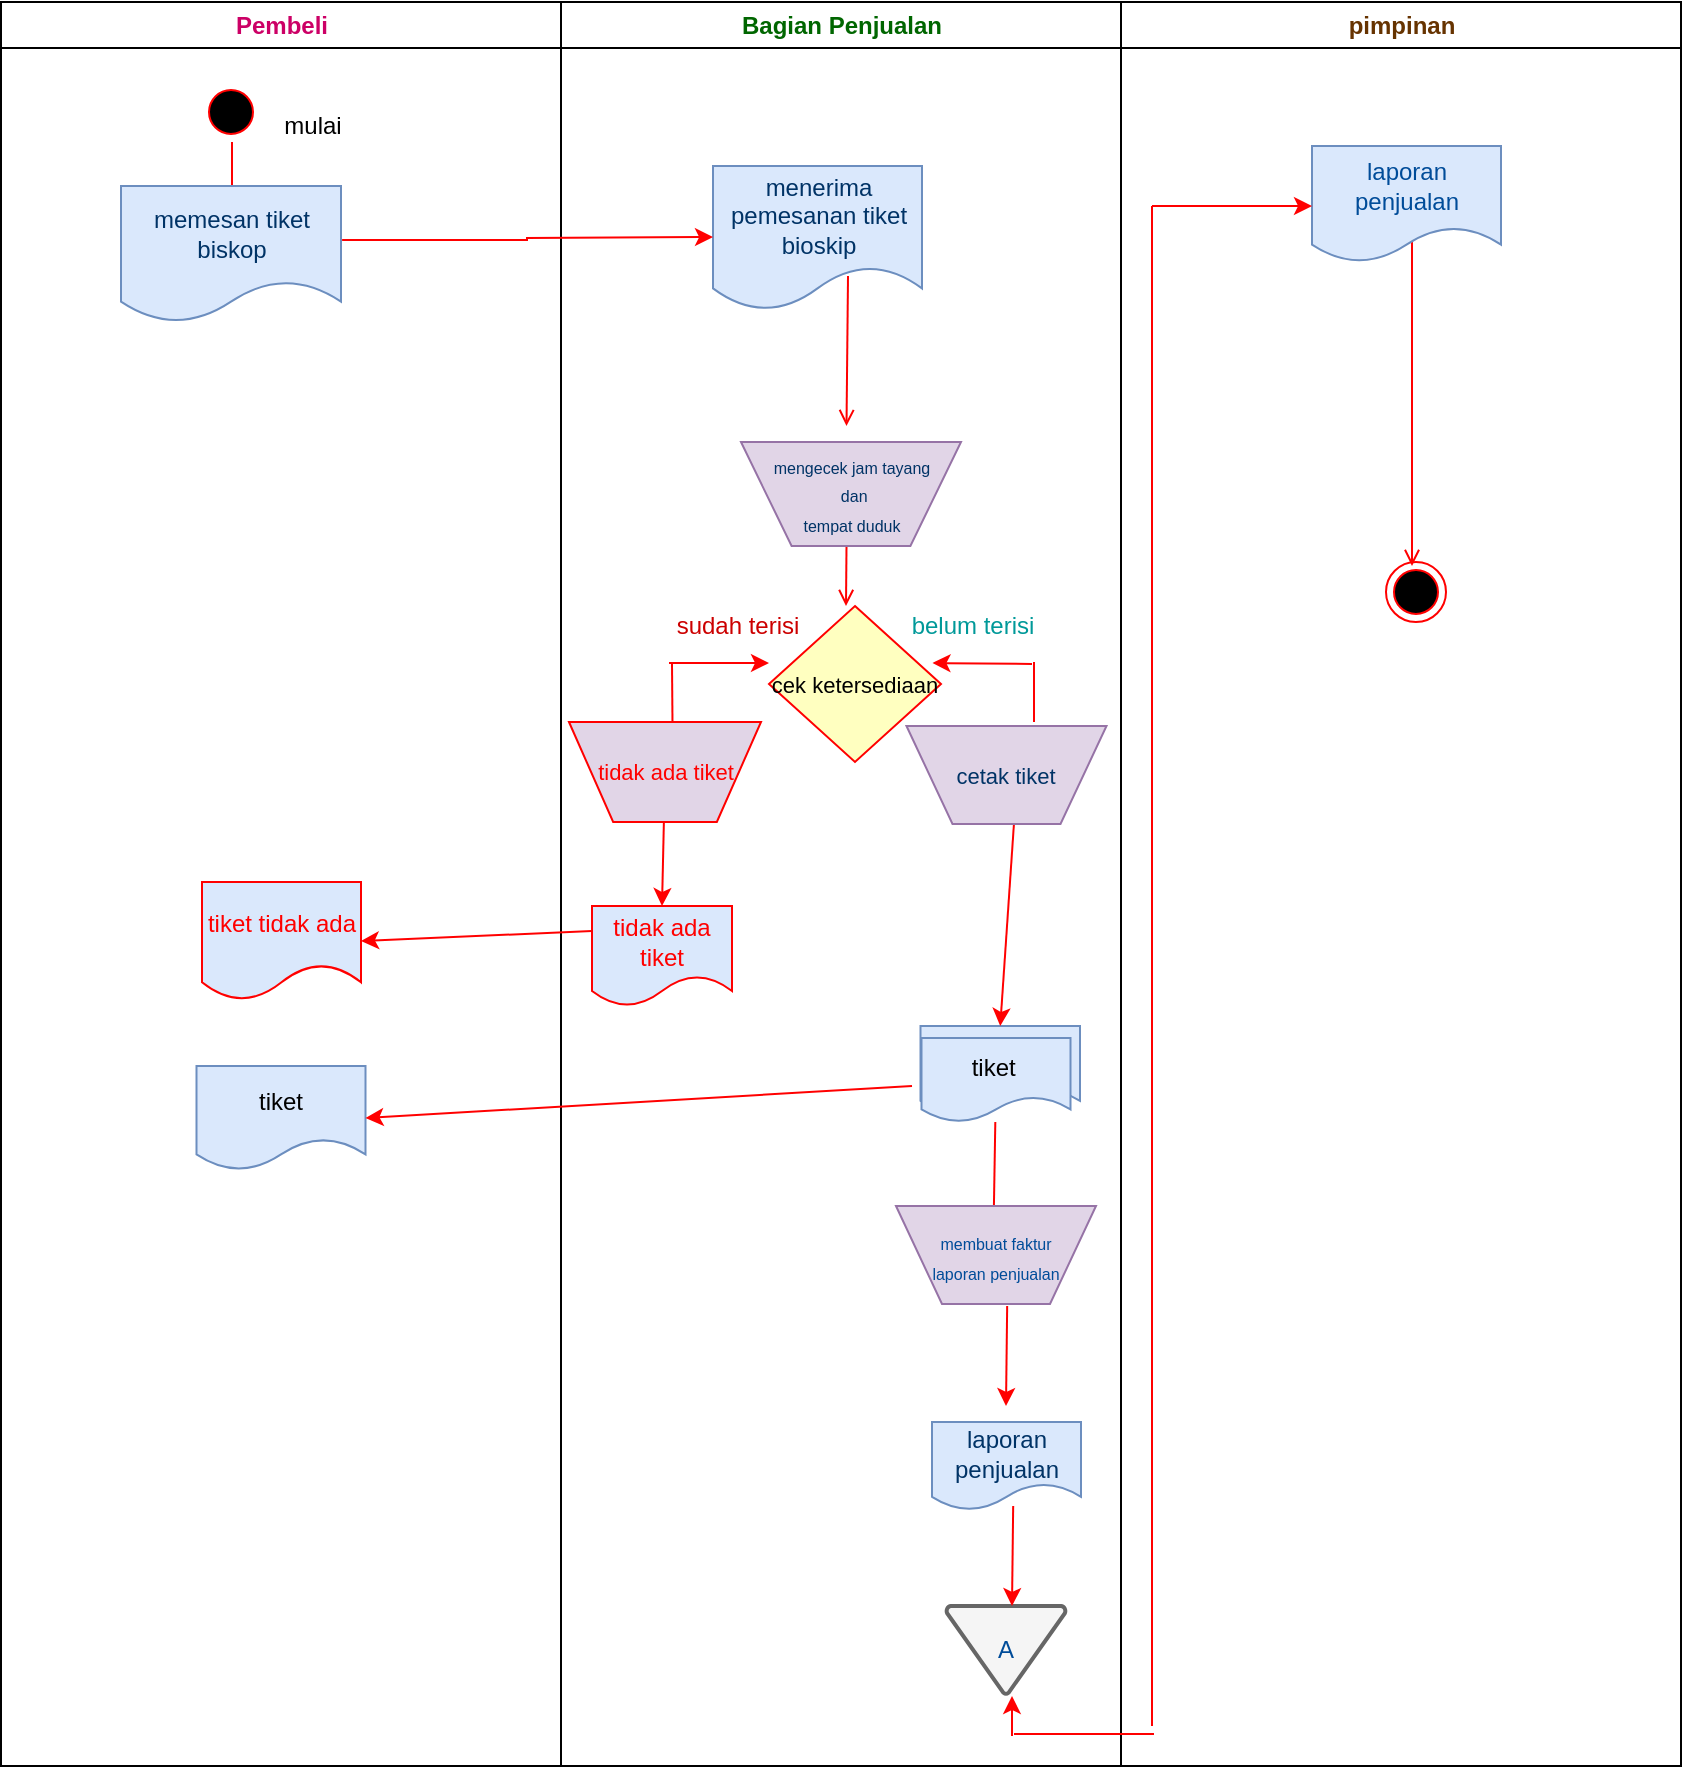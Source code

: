 <mxfile version="13.9.9" type="github">
  <diagram name="Page-1" id="e7e014a7-5840-1c2e-5031-d8a46d1fe8dd">
    <mxGraphModel dx="868" dy="450" grid="1" gridSize="10" guides="1" tooltips="1" connect="1" arrows="1" fold="1" page="1" pageScale="1" pageWidth="1169" pageHeight="826" background="#ffffff" math="0" shadow="0">
      <root>
        <mxCell id="0" />
        <mxCell id="1" parent="0" />
        <mxCell id="2" value="Pembeli" style="swimlane;whiteSpace=wrap;fontColor=#CC0066;" parent="1" vertex="1">
          <mxGeometry x="164.5" y="128" width="280" height="882" as="geometry" />
        </mxCell>
        <mxCell id="5" value="" style="ellipse;shape=startState;fillColor=#000000;strokeColor=#ff0000;" parent="2" vertex="1">
          <mxGeometry x="100" y="40" width="30" height="30" as="geometry" />
        </mxCell>
        <mxCell id="6" value="" style="edgeStyle=elbowEdgeStyle;elbow=horizontal;verticalAlign=bottom;endArrow=open;endSize=8;strokeColor=#FF0000;endFill=1;rounded=0" parent="2" source="5" edge="1">
          <mxGeometry x="100" y="40" as="geometry">
            <mxPoint x="115.5" y="110" as="targetPoint" />
          </mxGeometry>
        </mxCell>
        <mxCell id="Gee0_PoHcJErjo10JNS3-47" value="&lt;font color=&quot;#003366&quot;&gt;memesan tiket &lt;br&gt;biskop&lt;/font&gt;" style="shape=document;whiteSpace=wrap;html=1;boundedLbl=1;fillColor=#dae8fc;strokeColor=#6c8ebf;" parent="2" vertex="1">
          <mxGeometry x="60" y="92" width="110" height="68" as="geometry" />
        </mxCell>
        <mxCell id="Gee0_PoHcJErjo10JNS3-67" value="tiket" style="shape=document;whiteSpace=wrap;html=1;boundedLbl=1;fillColor=#dae8fc;strokeColor=#6c8ebf;" parent="2" vertex="1">
          <mxGeometry x="97.75" y="532" width="84.5" height="52" as="geometry" />
        </mxCell>
        <mxCell id="Gee0_PoHcJErjo10JNS3-70" value="&lt;font color=&quot;#ff0000&quot;&gt;tiket tidak ada&lt;/font&gt;" style="shape=document;whiteSpace=wrap;html=1;boundedLbl=1;fillColor=#dae8fc;strokeColor=#FF0000;" parent="2" vertex="1">
          <mxGeometry x="100.5" y="440" width="79.5" height="59" as="geometry" />
        </mxCell>
        <mxCell id="3" value="Bagian Penjualan" style="swimlane;whiteSpace=wrap;align=center;fontColor=#006600;" parent="1" vertex="1">
          <mxGeometry x="444.5" y="128" width="280" height="882" as="geometry" />
        </mxCell>
        <mxCell id="17" value="" style="endArrow=open;strokeColor=#FF0000;endFill=1;rounded=0;entryX=0.5;entryY=0;entryDx=0;entryDy=0;exitX=0.646;exitY=0.764;exitDx=0;exitDy=0;exitPerimeter=0;" parent="3" source="Gee0_PoHcJErjo10JNS3-49" edge="1">
          <mxGeometry relative="1" as="geometry">
            <mxPoint x="83.409" y="160" as="sourcePoint" />
            <mxPoint x="142.75" y="212" as="targetPoint" />
          </mxGeometry>
        </mxCell>
        <mxCell id="19" value="" style="endArrow=open;strokeColor=#FF0000;endFill=1;rounded=0;exitX=0.5;exitY=1;exitDx=0;exitDy=0;" parent="3" edge="1">
          <mxGeometry relative="1" as="geometry">
            <mxPoint x="142.75" y="272" as="sourcePoint" />
            <mxPoint x="142.5" y="302" as="targetPoint" />
          </mxGeometry>
        </mxCell>
        <mxCell id="21" value="cek ketersediaan" style="rhombus;fillColor=#ffffc0;strokeColor=#ff0000;fontSize=11;" parent="3" vertex="1">
          <mxGeometry x="104" y="302" width="86" height="78" as="geometry" />
        </mxCell>
        <mxCell id="Gee0_PoHcJErjo10JNS3-49" value="&lt;font color=&quot;#003366&quot;&gt;menerima pemesanan tiket bioskip&lt;/font&gt;" style="shape=document;whiteSpace=wrap;html=1;boundedLbl=1;fillColor=#dae8fc;strokeColor=#6c8ebf;" parent="3" vertex="1">
          <mxGeometry x="76" y="82" width="104.5" height="72" as="geometry" />
        </mxCell>
        <mxCell id="Gee0_PoHcJErjo10JNS3-55" value="" style="endArrow=classic;html=1;strokeColor=#FF0000;" parent="3" edge="1">
          <mxGeometry width="50" height="50" relative="1" as="geometry">
            <mxPoint x="235.5" y="331" as="sourcePoint" />
            <mxPoint x="185.75" y="330.5" as="targetPoint" />
          </mxGeometry>
        </mxCell>
        <mxCell id="Gee0_PoHcJErjo10JNS3-56" value="" style="endArrow=none;html=1;strokeColor=#FF0000;" parent="3" edge="1">
          <mxGeometry width="50" height="50" relative="1" as="geometry">
            <mxPoint x="236.5" y="360" as="sourcePoint" />
            <mxPoint x="236.5" y="330" as="targetPoint" />
          </mxGeometry>
        </mxCell>
        <mxCell id="Gee0_PoHcJErjo10JNS3-57" value="" style="endArrow=classic;html=1;strokeColor=#FF0000;" parent="3" edge="1">
          <mxGeometry width="50" height="50" relative="1" as="geometry">
            <mxPoint x="54" y="330.5" as="sourcePoint" />
            <mxPoint x="104" y="330.5" as="targetPoint" />
          </mxGeometry>
        </mxCell>
        <mxCell id="Gee0_PoHcJErjo10JNS3-58" value="" style="endArrow=none;html=1;strokeColor=#FF0000;" parent="3" edge="1">
          <mxGeometry width="50" height="50" relative="1" as="geometry">
            <mxPoint x="55.75" y="361" as="sourcePoint" />
            <mxPoint x="55.5" y="331" as="targetPoint" />
          </mxGeometry>
        </mxCell>
        <mxCell id="Gee0_PoHcJErjo10JNS3-63" value="" style="shape=document;whiteSpace=wrap;html=1;boundedLbl=1;fillColor=#dae8fc;strokeColor=#6c8ebf;" parent="3" vertex="1">
          <mxGeometry x="179.75" y="512" width="79.75" height="44" as="geometry" />
        </mxCell>
        <mxCell id="Gee0_PoHcJErjo10JNS3-64" value="tiket&amp;nbsp;" style="shape=document;whiteSpace=wrap;html=1;boundedLbl=1;fillColor=#dae8fc;strokeColor=#6c8ebf;" parent="3" vertex="1">
          <mxGeometry x="180.25" y="518" width="74.5" height="42" as="geometry" />
        </mxCell>
        <mxCell id="Gee0_PoHcJErjo10JNS3-66" value="" style="endArrow=classic;html=1;strokeColor=#FF0000;entryX=0.5;entryY=0;entryDx=0;entryDy=0;" parent="3" target="Gee0_PoHcJErjo10JNS3-63" edge="1">
          <mxGeometry width="50" height="50" relative="1" as="geometry">
            <mxPoint x="227.145" y="401" as="sourcePoint" />
            <mxPoint x="241.5" y="410" as="targetPoint" />
          </mxGeometry>
        </mxCell>
        <mxCell id="Gee0_PoHcJErjo10JNS3-68" value="&lt;font color=&quot;#ff0000&quot;&gt;tidak ada tiket&lt;/font&gt;" style="shape=document;whiteSpace=wrap;html=1;boundedLbl=1;fillColor=#dae8fc;strokeColor=#FF0000;" parent="3" vertex="1">
          <mxGeometry x="15.5" y="452" width="70" height="50" as="geometry" />
        </mxCell>
        <mxCell id="Gee0_PoHcJErjo10JNS3-72" value="" style="endArrow=classic;html=1;strokeColor=#FF0000;entryX=0.5;entryY=0;entryDx=0;entryDy=0;" parent="3" source="Gee0_PoHcJErjo10JNS3-64" edge="1">
          <mxGeometry width="50" height="50" relative="1" as="geometry">
            <mxPoint x="216.5" y="572" as="sourcePoint" />
            <mxPoint x="216.295" y="612" as="targetPoint" />
          </mxGeometry>
        </mxCell>
        <mxCell id="Gee0_PoHcJErjo10JNS3-73" value="laporan penjualan" style="shape=document;whiteSpace=wrap;html=1;boundedLbl=1;fillColor=#dae8fc;strokeColor=#6c8ebf;fontColor=#003366;" parent="3" vertex="1">
          <mxGeometry x="185.5" y="710" width="74.5" height="44" as="geometry" />
        </mxCell>
        <mxCell id="Gee0_PoHcJErjo10JNS3-74" value="A" style="strokeWidth=2;html=1;shape=mxgraph.flowchart.merge_or_storage;whiteSpace=wrap;fillColor=#f5f5f5;strokeColor=#666666;fontColor=#004C99;" parent="3" vertex="1">
          <mxGeometry x="192.75" y="802" width="59.5" height="44" as="geometry" />
        </mxCell>
        <mxCell id="Gee0_PoHcJErjo10JNS3-75" value="" style="endArrow=classic;html=1;strokeColor=#FF0000;" parent="3" edge="1">
          <mxGeometry width="50" height="50" relative="1" as="geometry">
            <mxPoint x="223.083" y="652" as="sourcePoint" />
            <mxPoint x="222.5" y="702" as="targetPoint" />
          </mxGeometry>
        </mxCell>
        <mxCell id="Gee0_PoHcJErjo10JNS3-76" value="" style="endArrow=classic;html=1;strokeColor=#FF0000;" parent="3" edge="1">
          <mxGeometry width="50" height="50" relative="1" as="geometry">
            <mxPoint x="226.083" y="752" as="sourcePoint" />
            <mxPoint x="225.5" y="802" as="targetPoint" />
          </mxGeometry>
        </mxCell>
        <mxCell id="Gee0_PoHcJErjo10JNS3-81" value="" style="endArrow=classic;html=1;strokeColor=#FF0000;" parent="3" edge="1">
          <mxGeometry width="50" height="50" relative="1" as="geometry">
            <mxPoint x="225.5" y="867" as="sourcePoint" />
            <mxPoint x="225.5" y="847" as="targetPoint" />
          </mxGeometry>
        </mxCell>
        <mxCell id="Gee0_PoHcJErjo10JNS3-83" value="" style="endArrow=classic;html=1;strokeColor=#FF0000;entryX=1;entryY=0.5;entryDx=0;entryDy=0;" parent="3" target="Gee0_PoHcJErjo10JNS3-67" edge="1">
          <mxGeometry width="50" height="50" relative="1" as="geometry">
            <mxPoint x="175.5" y="542" as="sourcePoint" />
            <mxPoint x="95.5" y="532" as="targetPoint" />
          </mxGeometry>
        </mxCell>
        <mxCell id="Gee0_PoHcJErjo10JNS3-42" style="edgeStyle=orthogonalEdgeStyle;rounded=0;orthogonalLoop=1;jettySize=auto;html=1;exitX=1.005;exitY=0.397;exitDx=0;exitDy=0;fillColor=#f8cecc;strokeColor=#FF0000;exitPerimeter=0;" parent="3" source="Gee0_PoHcJErjo10JNS3-47" edge="1">
          <mxGeometry relative="1" as="geometry">
            <mxPoint x="-54" y="117.5" as="sourcePoint" />
            <mxPoint x="76" y="117.5" as="targetPoint" />
          </mxGeometry>
        </mxCell>
        <mxCell id="Gee0_PoHcJErjo10JNS3-85" value="&lt;font style=&quot;font-size: 8px&quot; color=&quot;#003366&quot;&gt;mengecek jam tayang &lt;br&gt;&amp;nbsp;dan&lt;br&gt;tempat duduk&lt;/font&gt;" style="verticalLabelPosition=middle;verticalAlign=middle;html=1;shape=trapezoid;perimeter=trapezoidPerimeter;whiteSpace=wrap;size=0.23;arcSize=10;flipV=1;align=center;labelPosition=center;fillColor=#e1d5e7;strokeColor=#9673a6;" parent="3" vertex="1">
          <mxGeometry x="90" y="220" width="110" height="52" as="geometry" />
        </mxCell>
        <mxCell id="6zITru86Za1JJkdzD5Pr-39" value="&lt;font style=&quot;font-size: 11px&quot;&gt;tidak ada tiket&lt;/font&gt;" style="verticalLabelPosition=middle;verticalAlign=middle;html=1;shape=trapezoid;perimeter=trapezoidPerimeter;whiteSpace=wrap;size=0.23;arcSize=10;flipV=1;align=center;labelPosition=center;fillColor=#e1d5e7;strokeColor=#FF0000;fontColor=#FF0000;" vertex="1" parent="3">
          <mxGeometry x="4" y="360" width="96" height="50" as="geometry" />
        </mxCell>
        <mxCell id="6zITru86Za1JJkdzD5Pr-40" value="&lt;font style=&quot;font-size: 11px&quot;&gt;cetak tiket&lt;/font&gt;" style="verticalLabelPosition=middle;verticalAlign=middle;html=1;shape=trapezoid;perimeter=trapezoidPerimeter;whiteSpace=wrap;size=0.23;arcSize=10;flipV=1;align=center;labelPosition=center;fillColor=#e1d5e7;strokeColor=#9673a6;fontColor=#003366;" vertex="1" parent="3">
          <mxGeometry x="172.75" y="362" width="100" height="49" as="geometry" />
        </mxCell>
        <mxCell id="6zITru86Za1JJkdzD5Pr-41" value="belum terisi" style="text;html=1;strokeColor=none;fillColor=none;align=center;verticalAlign=middle;whiteSpace=wrap;rounded=0;fontColor=#009999;" vertex="1" parent="3">
          <mxGeometry x="172.75" y="302" width="67.25" height="20" as="geometry" />
        </mxCell>
        <mxCell id="6zITru86Za1JJkdzD5Pr-42" value="sudah terisi" style="text;html=1;strokeColor=none;fillColor=none;align=center;verticalAlign=middle;whiteSpace=wrap;rounded=0;fontColor=#CC0000;" vertex="1" parent="3">
          <mxGeometry x="55.5" y="302" width="66" height="20" as="geometry" />
        </mxCell>
        <mxCell id="6zITru86Za1JJkdzD5Pr-44" value="" style="endArrow=classic;html=1;strokeColor=#FF0000;entryX=0.5;entryY=0;entryDx=0;entryDy=0;" edge="1" parent="3" source="6zITru86Za1JJkdzD5Pr-39" target="Gee0_PoHcJErjo10JNS3-68">
          <mxGeometry width="50" height="50" relative="1" as="geometry">
            <mxPoint x="50" y="432" as="sourcePoint" />
            <mxPoint x="100" y="432" as="targetPoint" />
          </mxGeometry>
        </mxCell>
        <mxCell id="6zITru86Za1JJkdzD5Pr-45" value="&lt;font style=&quot;font-size: 8px&quot;&gt;membuat faktur&lt;br&gt;laporan penjualan&lt;/font&gt;" style="verticalLabelPosition=middle;verticalAlign=middle;html=1;shape=trapezoid;perimeter=trapezoidPerimeter;whiteSpace=wrap;size=0.23;arcSize=10;flipV=1;align=center;labelPosition=center;fillColor=#e1d5e7;strokeColor=#9673a6;fontColor=#004C99;" vertex="1" parent="3">
          <mxGeometry x="167.5" y="602" width="100" height="49" as="geometry" />
        </mxCell>
        <mxCell id="4" value="pimpinan" style="swimlane;whiteSpace=wrap;fontColor=#663300;" parent="1" vertex="1">
          <mxGeometry x="724.5" y="128" width="280" height="882" as="geometry" />
        </mxCell>
        <mxCell id="38" value="" style="ellipse;shape=endState;fillColor=#000000;strokeColor=#ff0000" parent="4" vertex="1">
          <mxGeometry x="132.5" y="280" width="30" height="30" as="geometry" />
        </mxCell>
        <mxCell id="39" value="" style="endArrow=open;strokeColor=#FF0000;endFill=1;rounded=0" parent="4" edge="1">
          <mxGeometry relative="1" as="geometry">
            <mxPoint x="145.5" y="242" as="sourcePoint" />
            <mxPoint x="145.5" y="282" as="targetPoint" />
            <Array as="points">
              <mxPoint x="145.5" y="120" />
              <mxPoint x="145.5" y="142" />
            </Array>
          </mxGeometry>
        </mxCell>
        <mxCell id="Gee0_PoHcJErjo10JNS3-50" value="laporan penjualan" style="shape=document;whiteSpace=wrap;html=1;boundedLbl=1;fillColor=#dae8fc;strokeColor=#6c8ebf;fontColor=#004C99;" parent="4" vertex="1">
          <mxGeometry x="95.5" y="72" width="94.5" height="58" as="geometry" />
        </mxCell>
        <mxCell id="Gee0_PoHcJErjo10JNS3-78" value="" style="endArrow=classic;html=1;strokeColor=#FF0000;" parent="4" edge="1">
          <mxGeometry width="50" height="50" relative="1" as="geometry">
            <mxPoint x="15.5" y="102" as="sourcePoint" />
            <mxPoint x="95.5" y="102" as="targetPoint" />
          </mxGeometry>
        </mxCell>
        <mxCell id="Gee0_PoHcJErjo10JNS3-79" value="" style="endArrow=none;html=1;strokeColor=#FF0000;" parent="4" edge="1">
          <mxGeometry width="50" height="50" relative="1" as="geometry">
            <mxPoint x="15.5" y="862" as="sourcePoint" />
            <mxPoint x="15.5" y="102" as="targetPoint" />
          </mxGeometry>
        </mxCell>
        <mxCell id="Gee0_PoHcJErjo10JNS3-80" value="" style="endArrow=none;html=1;strokeColor=#FF0000;" parent="1" edge="1">
          <mxGeometry width="50" height="50" relative="1" as="geometry">
            <mxPoint x="671" y="994" as="sourcePoint" />
            <mxPoint x="741" y="994" as="targetPoint" />
          </mxGeometry>
        </mxCell>
        <mxCell id="Gee0_PoHcJErjo10JNS3-82" value="" style="endArrow=classic;html=1;strokeColor=#FF0000;exitX=0;exitY=0.25;exitDx=0;exitDy=0;entryX=1;entryY=0.5;entryDx=0;entryDy=0;" parent="1" source="Gee0_PoHcJErjo10JNS3-68" target="Gee0_PoHcJErjo10JNS3-70" edge="1">
          <mxGeometry width="50" height="50" relative="1" as="geometry">
            <mxPoint x="380" y="640" as="sourcePoint" />
            <mxPoint x="430" y="590" as="targetPoint" />
          </mxGeometry>
        </mxCell>
        <mxCell id="Gee0_PoHcJErjo10JNS3-84" value="mulai" style="text;html=1;align=center;verticalAlign=middle;resizable=0;points=[];autosize=1;" parent="1" vertex="1">
          <mxGeometry x="300" y="180" width="40" height="20" as="geometry" />
        </mxCell>
      </root>
    </mxGraphModel>
  </diagram>
</mxfile>

